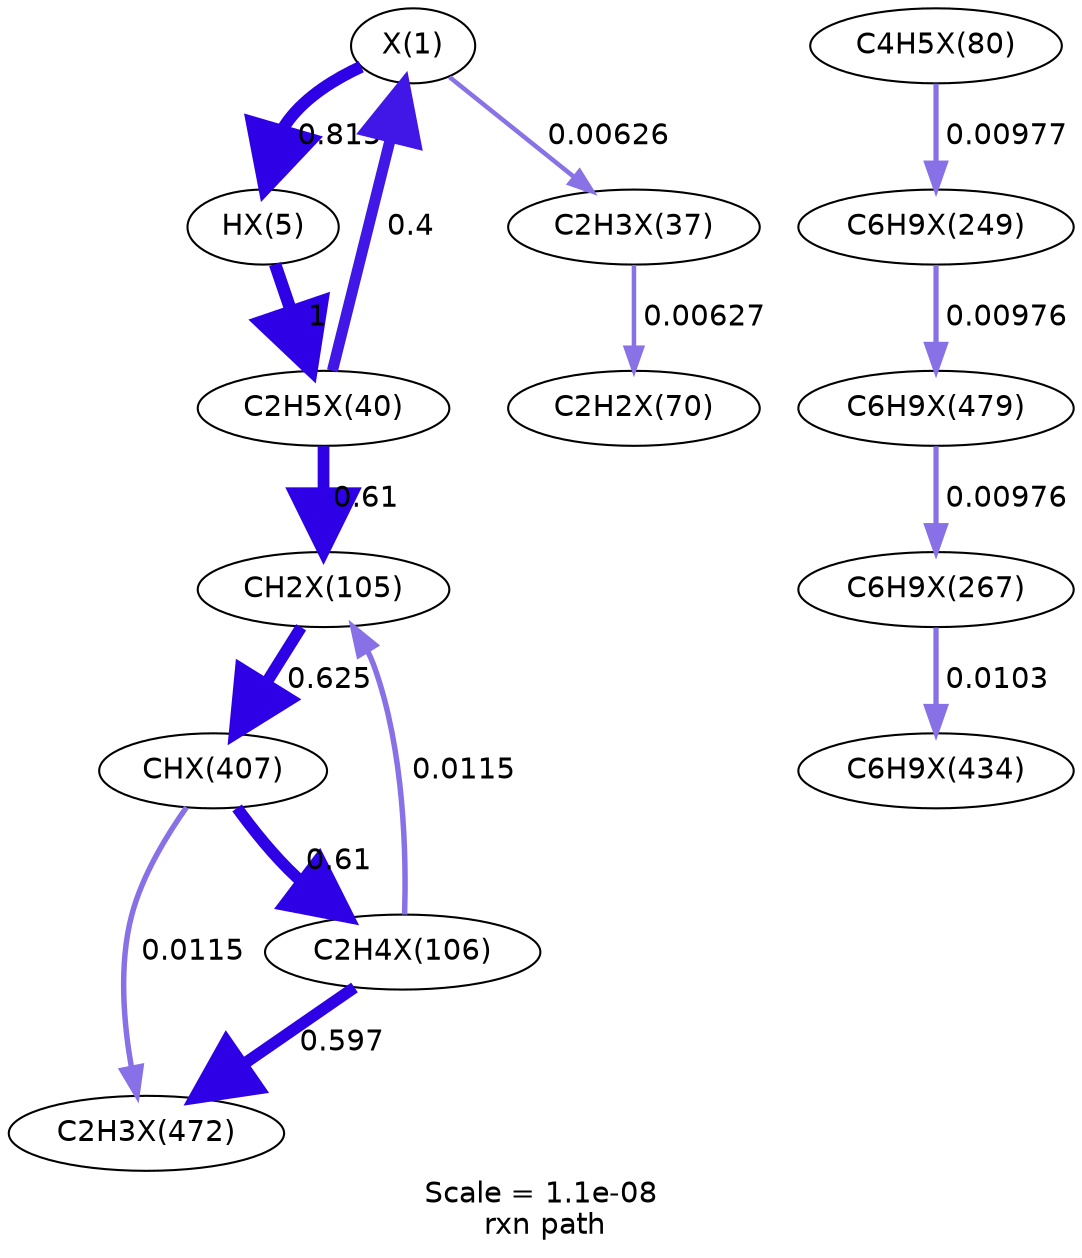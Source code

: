 digraph reaction_paths {
center=1;
s14 -> s15[fontname="Helvetica", style="setlinewidth(5.85)", arrowsize=2.92, color="0.7, 1.32, 0.9"
, label=" 0.815"];
s14 -> s16[fontname="Helvetica", style="setlinewidth(2.17)", arrowsize=1.08, color="0.7, 0.506, 0.9"
, label=" 0.00626"];
s18 -> s14[fontname="Helvetica", style="setlinewidth(5.31)", arrowsize=2.65, color="0.7, 0.9, 0.9"
, label=" 0.4"];
s15 -> s18[fontname="Helvetica", style="setlinewidth(6)", arrowsize=3, color="0.7, 1.5, 0.9"
, label=" 1"];
s16 -> s25[fontname="Helvetica", style="setlinewidth(2.17)", arrowsize=1.09, color="0.7, 0.506, 0.9"
, label=" 0.00627"];
s18 -> s30[fontname="Helvetica", style="setlinewidth(5.63)", arrowsize=2.81, color="0.7, 1.11, 0.9"
, label=" 0.61"];
s26 -> s37[fontname="Helvetica", style="setlinewidth(2.51)", arrowsize=1.25, color="0.7, 0.51, 0.9"
, label=" 0.00977"];
s30 -> s45[fontname="Helvetica", style="setlinewidth(5.65)", arrowsize=2.82, color="0.7, 1.13, 0.9"
, label=" 0.625"];
s31 -> s30[fontname="Helvetica", style="setlinewidth(2.63)", arrowsize=1.32, color="0.7, 0.512, 0.9"
, label=" 0.0115"];
s45 -> s31[fontname="Helvetica", style="setlinewidth(5.63)", arrowsize=2.81, color="0.7, 1.11, 0.9"
, label=" 0.61"];
s45 -> s54[fontname="Helvetica", style="setlinewidth(2.63)", arrowsize=1.32, color="0.7, 0.512, 0.9"
, label=" 0.0115"];
s31 -> s54[fontname="Helvetica", style="setlinewidth(5.61)", arrowsize=2.81, color="0.7, 1.1, 0.9"
, label=" 0.597"];
s37 -> s55[fontname="Helvetica", style="setlinewidth(2.51)", arrowsize=1.25, color="0.7, 0.51, 0.9"
, label=" 0.00976"];
s55 -> s38[fontname="Helvetica", style="setlinewidth(2.51)", arrowsize=1.25, color="0.7, 0.51, 0.9"
, label=" 0.00976"];
s38 -> s48[fontname="Helvetica", style="setlinewidth(2.54)", arrowsize=1.27, color="0.7, 0.51, 0.9"
, label=" 0.0103"];
s14 [ fontname="Helvetica", label="X(1)"];
s15 [ fontname="Helvetica", label="HX(5)"];
s16 [ fontname="Helvetica", label="C2H3X(37)"];
s18 [ fontname="Helvetica", label="C2H5X(40)"];
s25 [ fontname="Helvetica", label="C2H2X(70)"];
s26 [ fontname="Helvetica", label="C4H5X(80)"];
s30 [ fontname="Helvetica", label="CH2X(105)"];
s31 [ fontname="Helvetica", label="C2H4X(106)"];
s37 [ fontname="Helvetica", label="C6H9X(249)"];
s38 [ fontname="Helvetica", label="C6H9X(267)"];
s45 [ fontname="Helvetica", label="CHX(407)"];
s48 [ fontname="Helvetica", label="C6H9X(434)"];
s54 [ fontname="Helvetica", label="C2H3X(472)"];
s55 [ fontname="Helvetica", label="C6H9X(479)"];
 label = "Scale = 1.1e-08\l rxn path";
 fontname = "Helvetica";
}
